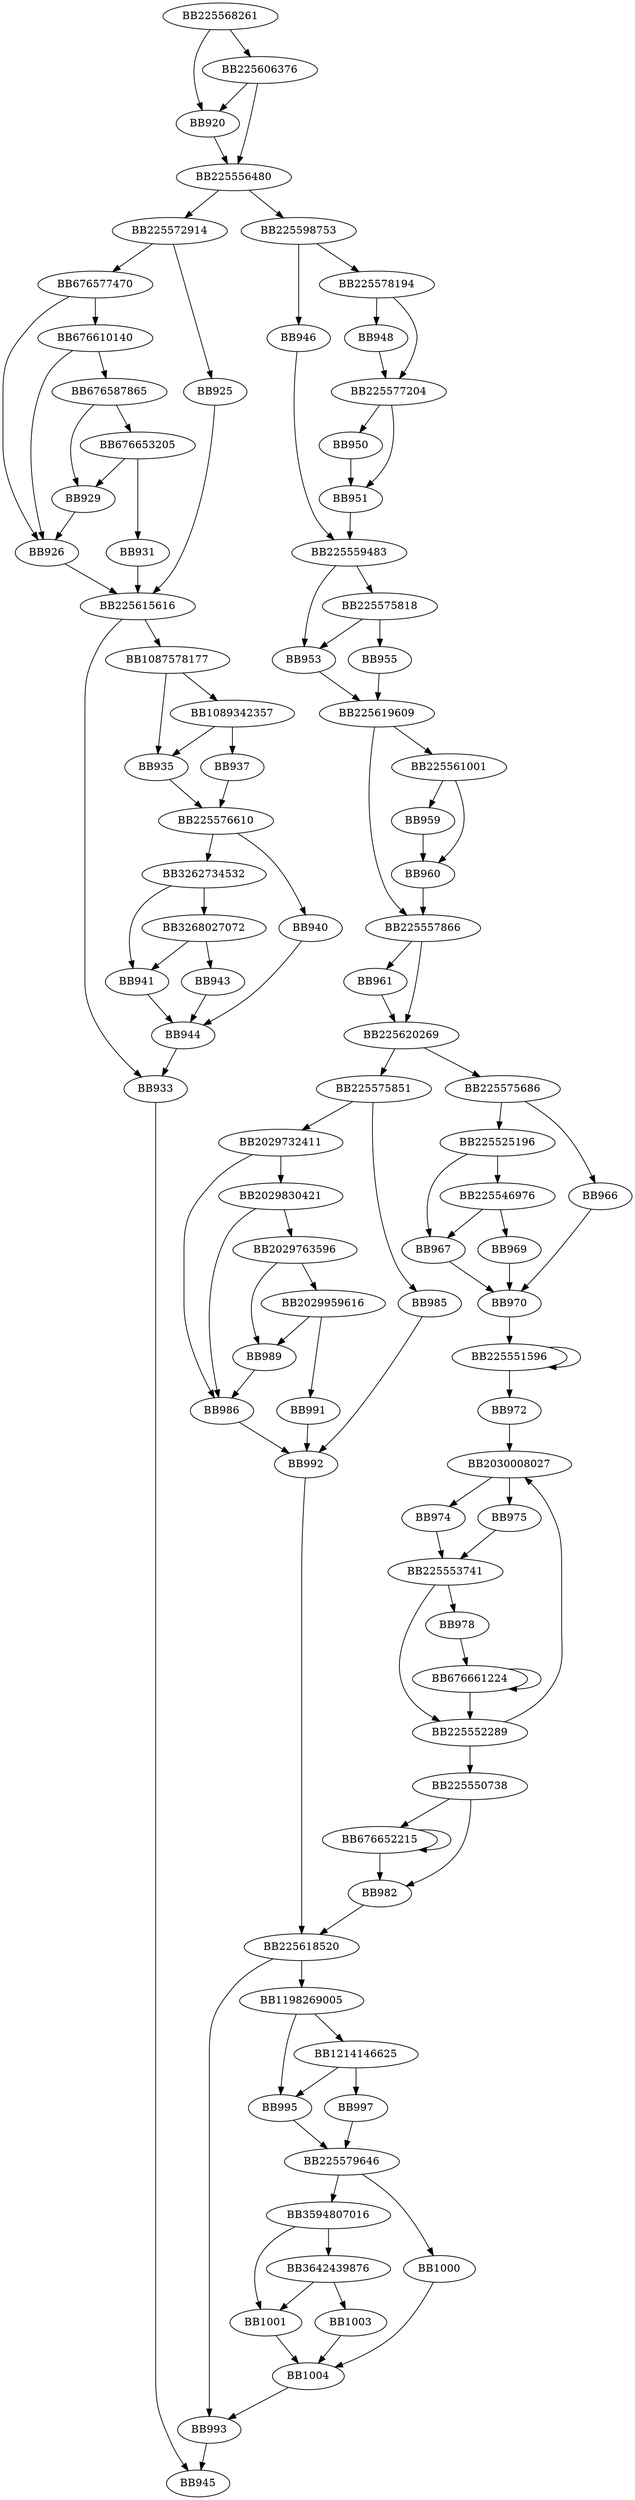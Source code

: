 digraph G{
	BB225568261->BB225606376;
	BB225568261->BB920;
	BB225606376->BB225556480;
	BB225606376->BB920;
	BB920->BB225556480;
	BB225556480->BB225572914;
	BB225556480->BB225598753;
	BB225572914->BB676577470;
	BB225572914->BB925;
	BB676577470->BB926;
	BB676577470->BB676610140;
	BB676610140->BB926;
	BB676610140->BB676587865;
	BB676587865->BB929;
	BB676587865->BB676653205;
	BB676653205->BB929;
	BB676653205->BB931;
	BB929->BB926;
	BB931->BB225615616;
	BB926->BB225615616;
	BB925->BB225615616;
	BB225615616->BB933;
	BB225615616->BB1087578177;
	BB1087578177->BB935;
	BB1087578177->BB1089342357;
	BB1089342357->BB935;
	BB1089342357->BB937;
	BB937->BB225576610;
	BB935->BB225576610;
	BB225576610->BB3262734532;
	BB225576610->BB940;
	BB3262734532->BB941;
	BB3262734532->BB3268027072;
	BB3268027072->BB941;
	BB3268027072->BB943;
	BB943->BB944;
	BB941->BB944;
	BB940->BB944;
	BB944->BB933;
	BB933->BB945;
	BB225598753->BB946;
	BB225598753->BB225578194;
	BB225578194->BB948;
	BB225578194->BB225577204;
	BB948->BB225577204;
	BB225577204->BB950;
	BB225577204->BB951;
	BB950->BB951;
	BB951->BB225559483;
	BB946->BB225559483;
	BB225559483->BB953;
	BB225559483->BB225575818;
	BB225575818->BB955;
	BB225575818->BB953;
	BB955->BB225619609;
	BB953->BB225619609;
	BB225619609->BB225557866;
	BB225619609->BB225561001;
	BB225561001->BB959;
	BB225561001->BB960;
	BB959->BB960;
	BB960->BB225557866;
	BB225557866->BB961;
	BB225557866->BB225620269;
	BB961->BB225620269;
	BB225620269->BB225575851;
	BB225620269->BB225575686;
	BB225575686->BB225525196;
	BB225575686->BB966;
	BB225525196->BB967;
	BB225525196->BB225546976;
	BB225546976->BB967;
	BB225546976->BB969;
	BB969->BB970;
	BB967->BB970;
	BB966->BB970;
	BB970->BB225551596;
	BB225551596->BB225551596;
	BB225551596->BB972;
	BB972->BB2030008027;
	BB2030008027->BB974;
	BB2030008027->BB975;
	BB974->BB225553741;
	BB975->BB225553741;
	BB225553741->BB225552289;
	BB225553741->BB978;
	BB978->BB676661224;
	BB676661224->BB225552289;
	BB676661224->BB676661224;
	BB225552289->BB225550738;
	BB225552289->BB2030008027;
	BB225550738->BB676652215;
	BB225550738->BB982;
	BB676652215->BB982;
	BB676652215->BB676652215;
	BB982->BB225618520;
	BB225575851->BB2029732411;
	BB225575851->BB985;
	BB2029732411->BB986;
	BB2029732411->BB2029830421;
	BB2029830421->BB986;
	BB2029830421->BB2029763596;
	BB2029763596->BB989;
	BB2029763596->BB2029959616;
	BB2029959616->BB989;
	BB2029959616->BB991;
	BB989->BB986;
	BB991->BB992;
	BB986->BB992;
	BB985->BB992;
	BB992->BB225618520;
	BB225618520->BB993;
	BB225618520->BB1198269005;
	BB1198269005->BB995;
	BB1198269005->BB1214146625;
	BB1214146625->BB995;
	BB1214146625->BB997;
	BB997->BB225579646;
	BB995->BB225579646;
	BB225579646->BB3594807016;
	BB225579646->BB1000;
	BB3594807016->BB1001;
	BB3594807016->BB3642439876;
	BB3642439876->BB1001;
	BB3642439876->BB1003;
	BB1003->BB1004;
	BB1001->BB1004;
	BB1000->BB1004;
	BB1004->BB993;
	BB993->BB945;
}
